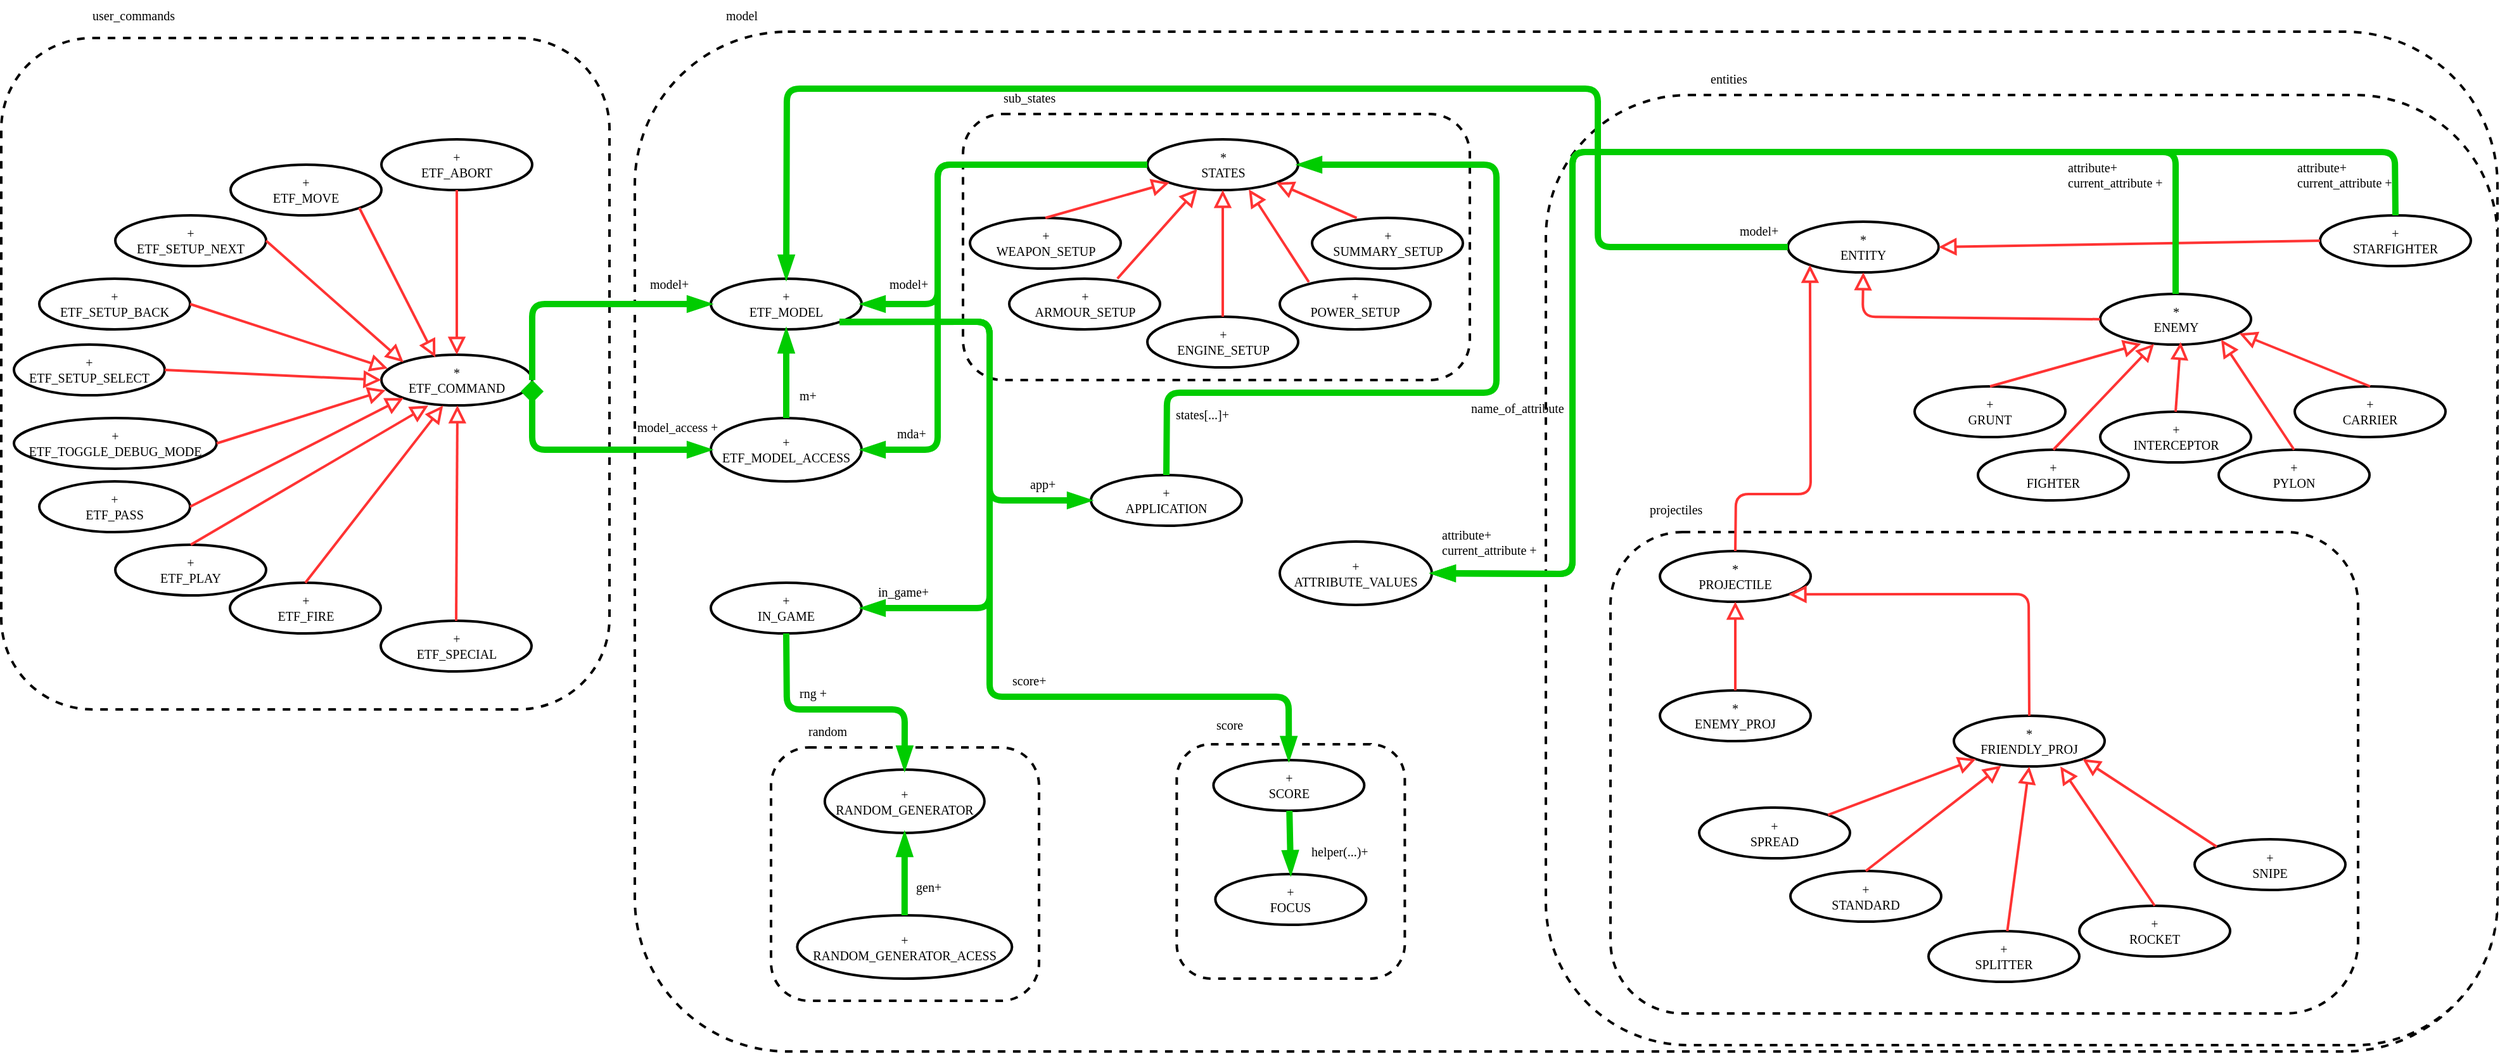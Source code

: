 <mxfile version="14.0.0" type="google"><diagram id="OHvbN62mhdukpIZHPC4b" name="Page-1"><mxGraphModel dx="865" dy="483" grid="1" gridSize="10" guides="1" tooltips="1" connect="1" arrows="1" fold="1" page="1" pageScale="1" pageWidth="850" pageHeight="1100" math="0" shadow="0"><root><mxCell id="0"/><mxCell id="1" parent="0"/><mxCell id="J61oJY7jk_osylUNctVH-30" value="" style="rounded=1;whiteSpace=wrap;html=1;fontSize=10;dashed=1;strokeWidth=2;" vertex="1" parent="1"><mxGeometry x="530" y="65" width="1470" height="805" as="geometry"/></mxCell><mxCell id="J61oJY7jk_osylUNctVH-54" value="" style="rounded=1;whiteSpace=wrap;html=1;fontSize=10;dashed=1;strokeWidth=2;" vertex="1" parent="1"><mxGeometry x="1249" y="115" width="751" height="750" as="geometry"/></mxCell><mxCell id="J61oJY7jk_osylUNctVH-1" value="" style="rounded=1;whiteSpace=wrap;html=1;fontSize=10;dashed=1;strokeWidth=2;" vertex="1" parent="1"><mxGeometry x="30" y="70" width="480" height="530" as="geometry"/></mxCell><mxCell id="J61oJY7jk_osylUNctVH-2" value="*&lt;br&gt;ETF_COMMAND" style="ellipse;whiteSpace=wrap;html=1;rounded=1;fontSize=10;fontFamily=Verdena;strokeWidth=2;" vertex="1" parent="1"><mxGeometry x="330" y="320" width="119" height="40" as="geometry"/></mxCell><mxCell id="J61oJY7jk_osylUNctVH-3" value="+&lt;br&gt;ETF_FIRE" style="ellipse;whiteSpace=wrap;html=1;rounded=1;fontSize=10;fontFamily=Verdena;strokeWidth=2;" vertex="1" parent="1"><mxGeometry x="210.5" y="500" width="119" height="40" as="geometry"/></mxCell><mxCell id="J61oJY7jk_osylUNctVH-4" value="+&lt;br&gt;ETF_ABORT" style="ellipse;whiteSpace=wrap;html=1;rounded=1;fontSize=10;fontFamily=Verdena;strokeWidth=2;" vertex="1" parent="1"><mxGeometry x="330" y="150" width="119" height="40" as="geometry"/></mxCell><mxCell id="J61oJY7jk_osylUNctVH-5" value="+&lt;br&gt;ETF_MOVE" style="ellipse;whiteSpace=wrap;html=1;rounded=1;fontSize=10;fontFamily=Verdena;strokeWidth=2;" vertex="1" parent="1"><mxGeometry x="211" y="170" width="119" height="40" as="geometry"/></mxCell><mxCell id="J61oJY7jk_osylUNctVH-6" value="+&lt;br&gt;ETF_TOGGLE_DEBUG_MODE" style="ellipse;whiteSpace=wrap;html=1;rounded=1;fontSize=10;fontFamily=Verdena;strokeWidth=2;" vertex="1" parent="1"><mxGeometry x="40" y="370" width="160" height="40" as="geometry"/></mxCell><mxCell id="J61oJY7jk_osylUNctVH-9" value="+&lt;br&gt;ETF_PLAY" style="ellipse;whiteSpace=wrap;html=1;rounded=1;fontSize=10;fontFamily=Verdena;strokeWidth=2;" vertex="1" parent="1"><mxGeometry x="120" y="470" width="119" height="40" as="geometry"/></mxCell><mxCell id="J61oJY7jk_osylUNctVH-10" value="" style="endArrow=block;html=1;strokeColor=#FF3333;strokeWidth=2;endFill=0;endSize=9;exitX=0.5;exitY=1;exitDx=0;exitDy=0;entryX=0.5;entryY=0;entryDx=0;entryDy=0;" edge="1" parent="1" source="J61oJY7jk_osylUNctVH-4" target="J61oJY7jk_osylUNctVH-2"><mxGeometry width="50" height="50" relative="1" as="geometry"><mxPoint x="270" y="250" as="sourcePoint"/><mxPoint x="270" y="190" as="targetPoint"/></mxGeometry></mxCell><mxCell id="J61oJY7jk_osylUNctVH-11" value="" style="endArrow=block;html=1;strokeColor=#FF3333;strokeWidth=2;endFill=0;endSize=9;exitX=1;exitY=1;exitDx=0;exitDy=0;entryX=0.358;entryY=0.052;entryDx=0;entryDy=0;entryPerimeter=0;" edge="1" parent="1" source="J61oJY7jk_osylUNctVH-5" target="J61oJY7jk_osylUNctVH-2"><mxGeometry width="50" height="50" relative="1" as="geometry"><mxPoint x="270" y="250" as="sourcePoint"/><mxPoint x="100" y="60" as="targetPoint"/></mxGeometry></mxCell><mxCell id="J61oJY7jk_osylUNctVH-12" value="" style="endArrow=block;html=1;strokeColor=#FF3333;strokeWidth=2;endFill=0;endSize=9;exitX=1;exitY=0.5;exitDx=0;exitDy=0;entryX=0.028;entryY=0.7;entryDx=0;entryDy=0;entryPerimeter=0;" edge="1" parent="1" source="J61oJY7jk_osylUNctVH-6" target="J61oJY7jk_osylUNctVH-2"><mxGeometry width="50" height="50" relative="1" as="geometry"><mxPoint x="270" y="250" as="sourcePoint"/><mxPoint x="270" y="190" as="targetPoint"/></mxGeometry></mxCell><mxCell id="J61oJY7jk_osylUNctVH-15" value="" style="endArrow=block;html=1;strokeColor=#FF3333;strokeWidth=2;endFill=0;endSize=9;exitX=0.5;exitY=0;exitDx=0;exitDy=0;entryX=0.311;entryY=1.003;entryDx=0;entryDy=0;entryPerimeter=0;" edge="1" parent="1" source="J61oJY7jk_osylUNctVH-9" target="J61oJY7jk_osylUNctVH-2"><mxGeometry width="50" height="50" relative="1" as="geometry"><mxPoint x="180" y="120" as="sourcePoint"/><mxPoint x="180" y="60" as="targetPoint"/></mxGeometry></mxCell><mxCell id="J61oJY7jk_osylUNctVH-16" value="" style="endArrow=block;html=1;strokeColor=#FF3333;strokeWidth=2;endFill=0;endSize=9;exitX=0.5;exitY=0;exitDx=0;exitDy=0;entryX=0.409;entryY=1.003;entryDx=0;entryDy=0;entryPerimeter=0;" edge="1" parent="1" source="J61oJY7jk_osylUNctVH-3" target="J61oJY7jk_osylUNctVH-2"><mxGeometry width="50" height="50" relative="1" as="geometry"><mxPoint x="180" y="110" as="sourcePoint"/><mxPoint x="180" y="50" as="targetPoint"/></mxGeometry></mxCell><mxCell id="J61oJY7jk_osylUNctVH-17" value="user_commands" style="text;html=1;fontSize=10;fontFamily=Verdena;" vertex="1" parent="1"><mxGeometry x="99.997" y="40" width="70" height="25" as="geometry"/></mxCell><mxCell id="J61oJY7jk_osylUNctVH-18" style="edgeStyle=orthogonalEdgeStyle;rounded=0;orthogonalLoop=1;jettySize=auto;html=1;exitX=0.5;exitY=1;exitDx=0;exitDy=0;" edge="1" parent="1" source="J61oJY7jk_osylUNctVH-6" target="J61oJY7jk_osylUNctVH-6"><mxGeometry relative="1" as="geometry"/></mxCell><mxCell id="J61oJY7jk_osylUNctVH-19" value="+&lt;br&gt;ETF_SETUP_BACK" style="ellipse;whiteSpace=wrap;html=1;rounded=1;fontSize=10;fontFamily=Verdena;strokeWidth=2;" vertex="1" parent="1"><mxGeometry x="60" y="260" width="119" height="40" as="geometry"/></mxCell><mxCell id="J61oJY7jk_osylUNctVH-20" value="" style="endArrow=block;html=1;strokeColor=#FF3333;strokeWidth=2;endFill=0;endSize=9;exitX=1;exitY=0.5;exitDx=0;exitDy=0;entryX=0.042;entryY=0.272;entryDx=0;entryDy=0;entryPerimeter=0;" edge="1" parent="1" source="J61oJY7jk_osylUNctVH-19" target="J61oJY7jk_osylUNctVH-2"><mxGeometry width="50" height="50" relative="1" as="geometry"><mxPoint x="234.5" y="170" as="sourcePoint"/><mxPoint x="330.0" y="320" as="targetPoint"/></mxGeometry></mxCell><mxCell id="J61oJY7jk_osylUNctVH-21" style="edgeStyle=orthogonalEdgeStyle;rounded=0;orthogonalLoop=1;jettySize=auto;html=1;exitX=0.5;exitY=1;exitDx=0;exitDy=0;" edge="1" parent="1" source="J61oJY7jk_osylUNctVH-19" target="J61oJY7jk_osylUNctVH-19"><mxGeometry relative="1" as="geometry"/></mxCell><mxCell id="J61oJY7jk_osylUNctVH-22" value="+&lt;br&gt;ETF_SETUP_NEXT" style="ellipse;whiteSpace=wrap;html=1;rounded=1;fontSize=10;fontFamily=Verdena;strokeWidth=2;" vertex="1" parent="1"><mxGeometry x="120" y="210" width="119" height="40" as="geometry"/></mxCell><mxCell id="J61oJY7jk_osylUNctVH-23" value="" style="endArrow=block;html=1;strokeColor=#FF3333;strokeWidth=2;endFill=0;endSize=9;exitX=1;exitY=0.5;exitDx=0;exitDy=0;entryX=0;entryY=0;entryDx=0;entryDy=0;" edge="1" parent="1" source="J61oJY7jk_osylUNctVH-22" target="J61oJY7jk_osylUNctVH-2"><mxGeometry width="50" height="50" relative="1" as="geometry"><mxPoint x="184.5" y="120" as="sourcePoint"/><mxPoint x="280.0" y="290" as="targetPoint"/></mxGeometry></mxCell><mxCell id="J61oJY7jk_osylUNctVH-24" value="+&lt;br&gt;ETF_PASS" style="ellipse;whiteSpace=wrap;html=1;rounded=1;fontSize=10;fontFamily=Verdena;strokeWidth=2;" vertex="1" parent="1"><mxGeometry x="60" y="420" width="119" height="40" as="geometry"/></mxCell><mxCell id="J61oJY7jk_osylUNctVH-25" value="" style="endArrow=block;html=1;strokeColor=#FF3333;strokeWidth=2;endFill=0;endSize=9;exitX=1;exitY=0.5;exitDx=0;exitDy=0;entryX=0;entryY=1;entryDx=0;entryDy=0;" edge="1" parent="1" source="J61oJY7jk_osylUNctVH-24" target="J61oJY7jk_osylUNctVH-2"><mxGeometry width="50" height="50" relative="1" as="geometry"><mxPoint x="204.5" y="310" as="sourcePoint"/><mxPoint x="300.0" y="480" as="targetPoint"/></mxGeometry></mxCell><mxCell id="J61oJY7jk_osylUNctVH-26" value="+&lt;br&gt;ETF_SPECIAL" style="ellipse;whiteSpace=wrap;html=1;rounded=1;fontSize=10;fontFamily=Verdena;strokeWidth=2;" vertex="1" parent="1"><mxGeometry x="329.5" y="530" width="119" height="40" as="geometry"/></mxCell><mxCell id="J61oJY7jk_osylUNctVH-27" value="" style="endArrow=block;html=1;strokeColor=#FF3333;strokeWidth=2;endFill=0;endSize=9;exitX=0.5;exitY=0;exitDx=0;exitDy=0;" edge="1" parent="1" source="J61oJY7jk_osylUNctVH-26"><mxGeometry width="50" height="50" relative="1" as="geometry"><mxPoint x="280" y="110" as="sourcePoint"/><mxPoint x="390" y="360" as="targetPoint"/></mxGeometry></mxCell><mxCell id="J61oJY7jk_osylUNctVH-28" value="+&lt;br&gt;ETF_SETUP_SELECT" style="ellipse;whiteSpace=wrap;html=1;rounded=1;fontSize=10;fontFamily=Verdena;strokeWidth=2;" vertex="1" parent="1"><mxGeometry x="40" y="312" width="119" height="40" as="geometry"/></mxCell><mxCell id="J61oJY7jk_osylUNctVH-29" value="" style="endArrow=block;html=1;strokeColor=#FF3333;strokeWidth=2;endFill=0;endSize=9;exitX=1;exitY=0.5;exitDx=0;exitDy=0;entryX=0;entryY=0.5;entryDx=0;entryDy=0;" edge="1" parent="1" source="J61oJY7jk_osylUNctVH-28" target="J61oJY7jk_osylUNctVH-2"><mxGeometry width="50" height="50" relative="1" as="geometry"><mxPoint x="270" y="202" as="sourcePoint"/><mxPoint x="333.332" y="300" as="targetPoint"/></mxGeometry></mxCell><mxCell id="J61oJY7jk_osylUNctVH-31" value="model" style="text;html=1;fontSize=10;fontFamily=Verdena;" vertex="1" parent="1"><mxGeometry x="599.997" y="40" width="70" height="25" as="geometry"/></mxCell><mxCell id="J61oJY7jk_osylUNctVH-32" value="+&lt;br&gt;ETF_MODEL" style="ellipse;whiteSpace=wrap;html=1;rounded=1;fontSize=10;fontFamily=Verdena;strokeWidth=2;" vertex="1" parent="1"><mxGeometry x="590" y="260" width="119" height="40" as="geometry"/></mxCell><mxCell id="J61oJY7jk_osylUNctVH-33" value="+&lt;br&gt;ETF_MODEL_ACCESS" style="ellipse;whiteSpace=wrap;html=1;rounded=1;fontSize=10;fontFamily=Verdena;strokeWidth=2;" vertex="1" parent="1"><mxGeometry x="590" y="370" width="119" height="50" as="geometry"/></mxCell><mxCell id="J61oJY7jk_osylUNctVH-36" value="model+" style="text;html=1;fontSize=10;fontFamily=Verdena;" vertex="1" parent="1"><mxGeometry x="540" y="252" width="40" height="20" as="geometry"/></mxCell><mxCell id="J61oJY7jk_osylUNctVH-37" value="" style="endArrow=blockThin;html=1;strokeColor=#00CC00;strokeWidth=5;endFill=1;exitX=1;exitY=0.5;exitDx=0;exitDy=0;entryX=0;entryY=0.5;entryDx=0;entryDy=0;" edge="1" parent="1" source="J61oJY7jk_osylUNctVH-2" target="J61oJY7jk_osylUNctVH-32"><mxGeometry width="50" height="50" relative="1" as="geometry"><mxPoint x="629.0" y="350" as="sourcePoint"/><mxPoint x="790" y="157.5" as="targetPoint"/><Array as="points"><mxPoint x="449" y="280"/></Array></mxGeometry></mxCell><mxCell id="J61oJY7jk_osylUNctVH-41" value="" style="rounded=1;whiteSpace=wrap;html=1;fontSize=10;dashed=1;strokeWidth=2;" vertex="1" parent="1"><mxGeometry x="1300" y="460" width="590" height="380" as="geometry"/></mxCell><mxCell id="J61oJY7jk_osylUNctVH-42" value="projectiles" style="text;html=1;fontSize=10;fontFamily=Verdena;" vertex="1" parent="1"><mxGeometry x="1328.997" y="430" width="70" height="25" as="geometry"/></mxCell><mxCell id="J61oJY7jk_osylUNctVH-43" value="+&lt;br&gt;ATTRIBUTE_VALUES" style="ellipse;whiteSpace=wrap;html=1;rounded=1;fontSize=10;fontFamily=Verdena;strokeWidth=2;" vertex="1" parent="1"><mxGeometry x="1039" y="467.5" width="120" height="50" as="geometry"/></mxCell><mxCell id="J61oJY7jk_osylUNctVH-44" value="+&lt;br&gt;APPLICATION" style="ellipse;whiteSpace=wrap;html=1;rounded=1;fontSize=10;fontFamily=Verdena;strokeWidth=2;" vertex="1" parent="1"><mxGeometry x="890" y="415" width="119" height="40" as="geometry"/></mxCell><mxCell id="J61oJY7jk_osylUNctVH-45" value="" style="rounded=1;whiteSpace=wrap;html=1;fontSize=10;dashed=1;strokeWidth=2;" vertex="1" parent="1"><mxGeometry x="957.67" y="627.5" width="180" height="185" as="geometry"/></mxCell><mxCell id="J61oJY7jk_osylUNctVH-46" value="score" style="text;html=1;fontSize=10;fontFamily=Verdena;" vertex="1" parent="1"><mxGeometry x="986.667" y="600" width="70" height="25" as="geometry"/></mxCell><mxCell id="J61oJY7jk_osylUNctVH-47" value="+&lt;br&gt;SCORE" style="ellipse;whiteSpace=wrap;html=1;rounded=1;fontSize=10;fontFamily=Verdena;strokeWidth=2;" vertex="1" parent="1"><mxGeometry x="986.67" y="640" width="119" height="40" as="geometry"/></mxCell><mxCell id="J61oJY7jk_osylUNctVH-48" value="+&lt;br&gt;FOCUS" style="ellipse;whiteSpace=wrap;html=1;rounded=1;fontSize=10;fontFamily=Verdena;strokeWidth=2;" vertex="1" parent="1"><mxGeometry x="988.17" y="730" width="119" height="40" as="geometry"/></mxCell><mxCell id="J61oJY7jk_osylUNctVH-49" value="+&lt;br&gt;IN_GAME" style="ellipse;whiteSpace=wrap;html=1;rounded=1;fontSize=10;fontFamily=Verdena;strokeWidth=2;" vertex="1" parent="1"><mxGeometry x="590" y="500" width="119" height="40" as="geometry"/></mxCell><mxCell id="J61oJY7jk_osylUNctVH-50" value="" style="rounded=1;whiteSpace=wrap;html=1;fontSize=10;dashed=1;strokeWidth=2;" vertex="1" parent="1"><mxGeometry x="637.5" y="630" width="211.5" height="200" as="geometry"/></mxCell><mxCell id="J61oJY7jk_osylUNctVH-51" value="random" style="text;html=1;fontSize=10;fontFamily=Verdena;" vertex="1" parent="1"><mxGeometry x="665.167" y="605" width="70" height="25" as="geometry"/></mxCell><mxCell id="J61oJY7jk_osylUNctVH-52" value="+&lt;br&gt;RANDOM_GENERATOR" style="ellipse;whiteSpace=wrap;html=1;rounded=1;fontSize=10;fontFamily=Verdena;strokeWidth=2;" vertex="1" parent="1"><mxGeometry x="679.92" y="647.5" width="126" height="50" as="geometry"/></mxCell><mxCell id="J61oJY7jk_osylUNctVH-53" value="+&lt;br&gt;RANDOM_GENERATOR_ACESS" style="ellipse;whiteSpace=wrap;html=1;rounded=1;fontSize=10;fontFamily=Verdena;strokeWidth=2;" vertex="1" parent="1"><mxGeometry x="658.17" y="762.5" width="169.5" height="50" as="geometry"/></mxCell><mxCell id="J61oJY7jk_osylUNctVH-55" value="entities" style="text;html=1;fontSize=10;fontFamily=Verdena;" vertex="1" parent="1"><mxGeometry x="1376.667" y="90" width="70" height="25" as="geometry"/></mxCell><mxCell id="J61oJY7jk_osylUNctVH-56" value="+&lt;br&gt;FIGHTER" style="ellipse;whiteSpace=wrap;html=1;rounded=1;fontSize=10;fontFamily=Verdena;strokeWidth=2;" vertex="1" parent="1"><mxGeometry x="1590" y="395" width="119" height="40" as="geometry"/></mxCell><mxCell id="J61oJY7jk_osylUNctVH-57" value="+&lt;br&gt;CARRIER" style="ellipse;whiteSpace=wrap;html=1;rounded=1;fontSize=10;fontFamily=Verdena;strokeWidth=2;" vertex="1" parent="1"><mxGeometry x="1840" y="345" width="119" height="40" as="geometry"/></mxCell><mxCell id="J61oJY7jk_osylUNctVH-58" value="+&lt;br&gt;GRUNT" style="ellipse;whiteSpace=wrap;html=1;rounded=1;fontSize=10;fontFamily=Verdena;strokeWidth=2;" vertex="1" parent="1"><mxGeometry x="1540" y="345" width="119" height="40" as="geometry"/></mxCell><mxCell id="J61oJY7jk_osylUNctVH-59" value="+&lt;br&gt;STARFIGHTER" style="ellipse;whiteSpace=wrap;html=1;rounded=1;fontSize=10;fontFamily=Verdena;strokeWidth=2;" vertex="1" parent="1"><mxGeometry x="1860" y="210" width="119" height="40" as="geometry"/></mxCell><mxCell id="J61oJY7jk_osylUNctVH-60" value="+&lt;br&gt;INTERCEPTOR" style="ellipse;whiteSpace=wrap;html=1;rounded=1;fontSize=10;fontFamily=Verdena;strokeWidth=2;" vertex="1" parent="1"><mxGeometry x="1686.5" y="365" width="119" height="40" as="geometry"/></mxCell><mxCell id="J61oJY7jk_osylUNctVH-61" value="+&lt;br&gt;PYLON" style="ellipse;whiteSpace=wrap;html=1;rounded=1;fontSize=10;fontFamily=Verdena;strokeWidth=2;" vertex="1" parent="1"><mxGeometry x="1780" y="395" width="119" height="40" as="geometry"/></mxCell><mxCell id="J61oJY7jk_osylUNctVH-62" value="*&lt;br&gt;ENTITY" style="ellipse;whiteSpace=wrap;html=1;rounded=1;fontSize=10;fontFamily=Verdena;strokeWidth=2;" vertex="1" parent="1"><mxGeometry x="1440" y="215" width="119" height="40" as="geometry"/></mxCell><mxCell id="J61oJY7jk_osylUNctVH-63" value="*&lt;br&gt;ENEMY" style="ellipse;whiteSpace=wrap;html=1;rounded=1;fontSize=10;fontFamily=Verdena;strokeWidth=2;" vertex="1" parent="1"><mxGeometry x="1686.5" y="272" width="119" height="40" as="geometry"/></mxCell><mxCell id="J61oJY7jk_osylUNctVH-64" value="" style="endArrow=block;html=1;strokeColor=#FF3333;strokeWidth=2;endFill=0;endSize=9;entryX=0.5;entryY=1;entryDx=0;entryDy=0;exitX=0;exitY=0.5;exitDx=0;exitDy=0;" edge="1" parent="1" source="J61oJY7jk_osylUNctVH-63" target="J61oJY7jk_osylUNctVH-62"><mxGeometry width="50" height="50" relative="1" as="geometry"><mxPoint x="1869" y="322.5" as="sourcePoint"/><mxPoint x="1869" y="262.5" as="targetPoint"/><Array as="points"><mxPoint x="1499" y="290"/></Array></mxGeometry></mxCell><mxCell id="J61oJY7jk_osylUNctVH-65" value="" style="endArrow=block;html=1;strokeColor=#FF3333;strokeWidth=2;endFill=0;endSize=9;entryX=0.271;entryY=0.985;entryDx=0;entryDy=0;exitX=0.5;exitY=0;exitDx=0;exitDy=0;entryPerimeter=0;" edge="1" parent="1" source="J61oJY7jk_osylUNctVH-58" target="J61oJY7jk_osylUNctVH-63"><mxGeometry width="50" height="50" relative="1" as="geometry"><mxPoint x="1686.5" y="320" as="sourcePoint"/><mxPoint x="1580.0" y="280" as="targetPoint"/></mxGeometry></mxCell><mxCell id="J61oJY7jk_osylUNctVH-66" value="" style="endArrow=block;html=1;strokeColor=#FF3333;strokeWidth=2;endFill=0;endSize=9;exitX=0.5;exitY=0;exitDx=0;exitDy=0;entryX=0.357;entryY=0.986;entryDx=0;entryDy=0;entryPerimeter=0;" edge="1" parent="1" source="J61oJY7jk_osylUNctVH-56" target="J61oJY7jk_osylUNctVH-63"><mxGeometry width="50" height="50" relative="1" as="geometry"><mxPoint x="1609.5" y="355" as="sourcePoint"/><mxPoint x="1740" y="285" as="targetPoint"/></mxGeometry></mxCell><mxCell id="J61oJY7jk_osylUNctVH-67" value="" style="endArrow=block;html=1;strokeColor=#FF3333;strokeWidth=2;endFill=0;endSize=9;exitX=0.5;exitY=0;exitDx=0;exitDy=0;" edge="1" parent="1" source="J61oJY7jk_osylUNctVH-60"><mxGeometry width="50" height="50" relative="1" as="geometry"><mxPoint x="1669.5" y="405" as="sourcePoint"/><mxPoint x="1750" y="310" as="targetPoint"/></mxGeometry></mxCell><mxCell id="J61oJY7jk_osylUNctVH-68" value="" style="endArrow=block;html=1;strokeColor=#FF3333;strokeWidth=2;endFill=0;endSize=9;exitX=0.5;exitY=0;exitDx=0;exitDy=0;entryX=0.802;entryY=0.903;entryDx=0;entryDy=0;entryPerimeter=0;" edge="1" parent="1" source="J61oJY7jk_osylUNctVH-61" target="J61oJY7jk_osylUNctVH-63"><mxGeometry width="50" height="50" relative="1" as="geometry"><mxPoint x="1827.5" y="365" as="sourcePoint"/><mxPoint x="1831.5" y="305" as="targetPoint"/></mxGeometry></mxCell><mxCell id="J61oJY7jk_osylUNctVH-69" value="" style="endArrow=block;html=1;strokeColor=#FF3333;strokeWidth=2;endFill=0;endSize=9;exitX=0.5;exitY=0;exitDx=0;exitDy=0;entryX=0.922;entryY=0.779;entryDx=0;entryDy=0;entryPerimeter=0;" edge="1" parent="1" source="J61oJY7jk_osylUNctVH-57" target="J61oJY7jk_osylUNctVH-63"><mxGeometry width="50" height="50" relative="1" as="geometry"><mxPoint x="1907.56" y="358.88" as="sourcePoint"/><mxPoint x="1849.998" y="245" as="targetPoint"/></mxGeometry></mxCell><mxCell id="J61oJY7jk_osylUNctVH-70" value="" style="endArrow=block;html=1;strokeColor=#FF3333;strokeWidth=2;endFill=0;endSize=9;entryX=1;entryY=0.5;entryDx=0;entryDy=0;exitX=0;exitY=0.5;exitDx=0;exitDy=0;" edge="1" parent="1" source="J61oJY7jk_osylUNctVH-59" target="J61oJY7jk_osylUNctVH-62"><mxGeometry width="50" height="50" relative="1" as="geometry"><mxPoint x="1859" y="322.5" as="sourcePoint"/><mxPoint x="1859" y="262.5" as="targetPoint"/></mxGeometry></mxCell><mxCell id="J61oJY7jk_osylUNctVH-72" value="*&lt;br&gt;PROJECTILE" style="ellipse;whiteSpace=wrap;html=1;rounded=1;fontSize=10;fontFamily=Verdena;strokeWidth=2;" vertex="1" parent="1"><mxGeometry x="1339" y="475" width="119" height="40" as="geometry"/></mxCell><mxCell id="J61oJY7jk_osylUNctVH-73" value="" style="endArrow=block;html=1;strokeColor=#FF3333;strokeWidth=2;endFill=0;endSize=9;entryX=0;entryY=1;entryDx=0;entryDy=0;exitX=0.5;exitY=0;exitDx=0;exitDy=0;" edge="1" parent="1" source="J61oJY7jk_osylUNctVH-72" target="J61oJY7jk_osylUNctVH-62"><mxGeometry width="50" height="50" relative="1" as="geometry"><mxPoint x="1739" y="495" as="sourcePoint"/><mxPoint x="1739" y="435" as="targetPoint"/><Array as="points"><mxPoint x="1399" y="430"/><mxPoint x="1458" y="430"/></Array></mxGeometry></mxCell><mxCell id="J61oJY7jk_osylUNctVH-74" value="*&lt;br&gt;ENEMY_PROJ" style="ellipse;whiteSpace=wrap;html=1;rounded=1;fontSize=10;fontFamily=Verdena;strokeWidth=2;" vertex="1" parent="1"><mxGeometry x="1339" y="585" width="119" height="40" as="geometry"/></mxCell><mxCell id="J61oJY7jk_osylUNctVH-75" value="*&lt;br&gt;FRIENDLY_PROJ" style="ellipse;whiteSpace=wrap;html=1;rounded=1;fontSize=10;fontFamily=Verdena;strokeWidth=2;" vertex="1" parent="1"><mxGeometry x="1571" y="605" width="119" height="40" as="geometry"/></mxCell><mxCell id="J61oJY7jk_osylUNctVH-76" value="+&lt;br&gt;STANDARD" style="ellipse;whiteSpace=wrap;html=1;rounded=1;fontSize=10;fontFamily=Verdena;strokeWidth=2;" vertex="1" parent="1"><mxGeometry x="1442" y="727.5" width="119" height="40" as="geometry"/></mxCell><mxCell id="J61oJY7jk_osylUNctVH-77" value="+&lt;br&gt;ROCKET" style="ellipse;whiteSpace=wrap;html=1;rounded=1;fontSize=10;fontFamily=Verdena;strokeWidth=2;" vertex="1" parent="1"><mxGeometry x="1670" y="755" width="119" height="40" as="geometry"/></mxCell><mxCell id="J61oJY7jk_osylUNctVH-78" value="+&lt;br&gt;SPREAD" style="ellipse;whiteSpace=wrap;html=1;rounded=1;fontSize=10;fontFamily=Verdena;strokeWidth=2;" vertex="1" parent="1"><mxGeometry x="1370" y="677.5" width="119" height="40" as="geometry"/></mxCell><mxCell id="J61oJY7jk_osylUNctVH-79" value="+&lt;br&gt;SNIPE" style="ellipse;whiteSpace=wrap;html=1;rounded=1;fontSize=10;fontFamily=Verdena;strokeWidth=2;" vertex="1" parent="1"><mxGeometry x="1761" y="702.5" width="119" height="40" as="geometry"/></mxCell><mxCell id="J61oJY7jk_osylUNctVH-80" value="+&lt;br&gt;SPLITTER" style="ellipse;whiteSpace=wrap;html=1;rounded=1;fontSize=10;fontFamily=Verdena;strokeWidth=2;" vertex="1" parent="1"><mxGeometry x="1551" y="775" width="119" height="40" as="geometry"/></mxCell><mxCell id="J61oJY7jk_osylUNctVH-81" value="" style="endArrow=block;html=1;strokeColor=#FF3333;strokeWidth=2;endFill=0;endSize=9;entryX=0.313;entryY=0.985;entryDx=0;entryDy=0;exitX=0.5;exitY=0;exitDx=0;exitDy=0;entryPerimeter=0;" edge="1" parent="1" source="J61oJY7jk_osylUNctVH-76" target="J61oJY7jk_osylUNctVH-75"><mxGeometry width="50" height="50" relative="1" as="geometry"><mxPoint x="1811" y="595" as="sourcePoint"/><mxPoint x="1811" y="535" as="targetPoint"/></mxGeometry></mxCell><mxCell id="J61oJY7jk_osylUNctVH-82" value="" style="endArrow=block;html=1;strokeColor=#FF3333;strokeWidth=2;endFill=0;endSize=9;exitX=0.5;exitY=0;exitDx=0;exitDy=0;" edge="1" parent="1" source="J61oJY7jk_osylUNctVH-77"><mxGeometry width="50" height="50" relative="1" as="geometry"><mxPoint x="1660.5" y="687.5" as="sourcePoint"/><mxPoint x="1655" y="645" as="targetPoint"/></mxGeometry></mxCell><mxCell id="J61oJY7jk_osylUNctVH-83" value="" style="endArrow=block;html=1;strokeColor=#FF3333;strokeWidth=2;endFill=0;endSize=9;entryX=0;entryY=1;entryDx=0;entryDy=0;exitX=1;exitY=0;exitDx=0;exitDy=0;" edge="1" parent="1" source="J61oJY7jk_osylUNctVH-78" target="J61oJY7jk_osylUNctVH-75"><mxGeometry width="50" height="50" relative="1" as="geometry"><mxPoint x="1528.17" y="745" as="sourcePoint"/><mxPoint x="1640.5" y="655" as="targetPoint"/></mxGeometry></mxCell><mxCell id="J61oJY7jk_osylUNctVH-84" value="" style="endArrow=block;html=1;strokeColor=#FF3333;strokeWidth=2;endFill=0;endSize=9;entryX=0.5;entryY=1;entryDx=0;entryDy=0;" edge="1" parent="1" source="J61oJY7jk_osylUNctVH-80" target="J61oJY7jk_osylUNctVH-75"><mxGeometry width="50" height="50" relative="1" as="geometry"><mxPoint x="1670" y="775.8" as="sourcePoint"/><mxPoint x="1621.895" y="670.002" as="targetPoint"/></mxGeometry></mxCell><mxCell id="J61oJY7jk_osylUNctVH-85" value="" style="endArrow=block;html=1;strokeColor=#FF3333;strokeWidth=2;endFill=0;endSize=9;entryX=1;entryY=1;entryDx=0;entryDy=0;exitX=0;exitY=0;exitDx=0;exitDy=0;" edge="1" parent="1" source="J61oJY7jk_osylUNctVH-79" target="J61oJY7jk_osylUNctVH-75"><mxGeometry width="50" height="50" relative="1" as="geometry"><mxPoint x="1740.5" y="765" as="sourcePoint"/><mxPoint x="1692.395" y="659.202" as="targetPoint"/></mxGeometry></mxCell><mxCell id="J61oJY7jk_osylUNctVH-86" value="" style="endArrow=block;html=1;strokeColor=#FF3333;strokeWidth=2;endFill=0;endSize=9;entryX=0.5;entryY=1;entryDx=0;entryDy=0;exitX=0.5;exitY=0;exitDx=0;exitDy=0;" edge="1" parent="1" source="J61oJY7jk_osylUNctVH-74" target="J61oJY7jk_osylUNctVH-72"><mxGeometry width="50" height="50" relative="1" as="geometry"><mxPoint x="1549" y="595" as="sourcePoint"/><mxPoint x="1549" y="535" as="targetPoint"/></mxGeometry></mxCell><mxCell id="J61oJY7jk_osylUNctVH-87" value="" style="endArrow=block;html=1;strokeColor=#FF3333;strokeWidth=2;endFill=0;endSize=9;entryX=1;entryY=1;entryDx=0;entryDy=0;exitX=0.5;exitY=0;exitDx=0;exitDy=0;" edge="1" parent="1" source="J61oJY7jk_osylUNctVH-75" target="J61oJY7jk_osylUNctVH-72"><mxGeometry width="50" height="50" relative="1" as="geometry"><mxPoint x="1408.5" y="595" as="sourcePoint"/><mxPoint x="1408.5" y="525" as="targetPoint"/><Array as="points"><mxPoint x="1630" y="509"/></Array></mxGeometry></mxCell><mxCell id="J61oJY7jk_osylUNctVH-88" value="" style="endArrow=blockThin;html=1;strokeColor=#00CC00;strokeWidth=5;endFill=1;startArrow=diamond;startFill=1;exitX=1;exitY=0.5;exitDx=0;exitDy=0;entryX=0;entryY=0.5;entryDx=0;entryDy=0;" edge="1" parent="1" source="J61oJY7jk_osylUNctVH-2" target="J61oJY7jk_osylUNctVH-33"><mxGeometry width="50" height="50" relative="1" as="geometry"><mxPoint x="710" y="545" as="sourcePoint"/><mxPoint x="850" y="545" as="targetPoint"/><Array as="points"><mxPoint x="449" y="395"/></Array></mxGeometry></mxCell><mxCell id="J61oJY7jk_osylUNctVH-89" value="model_access +" style="text;html=1;fontSize=10;fontFamily=Verdena;" vertex="1" parent="1"><mxGeometry x="530" y="365" width="60" height="20" as="geometry"/></mxCell><mxCell id="J61oJY7jk_osylUNctVH-90" value="" style="endArrow=blockThin;html=1;strokeColor=#00CC00;strokeWidth=5;endFill=1;entryX=0.5;entryY=1;entryDx=0;entryDy=0;exitX=0.5;exitY=0;exitDx=0;exitDy=0;" edge="1" parent="1" source="J61oJY7jk_osylUNctVH-33" target="J61oJY7jk_osylUNctVH-32"><mxGeometry width="50" height="50" relative="1" as="geometry"><mxPoint x="629" y="365" as="sourcePoint"/><mxPoint x="769" y="365" as="targetPoint"/></mxGeometry></mxCell><mxCell id="J61oJY7jk_osylUNctVH-91" value="m+" style="text;html=1;fontSize=10;fontFamily=Verdena;" vertex="1" parent="1"><mxGeometry x="658.17" y="340" width="20.83" height="20" as="geometry"/></mxCell><mxCell id="J61oJY7jk_osylUNctVH-92" value="" style="rounded=1;whiteSpace=wrap;html=1;fontSize=10;dashed=1;strokeWidth=2;" vertex="1" parent="1"><mxGeometry x="789" y="130" width="400" height="210" as="geometry"/></mxCell><mxCell id="J61oJY7jk_osylUNctVH-93" value="sub_states" style="text;html=1;fontSize=10;fontFamily=Verdena;" vertex="1" parent="1"><mxGeometry x="818.997" y="105" width="70" height="25" as="geometry"/></mxCell><mxCell id="J61oJY7jk_osylUNctVH-94" value="*&lt;br&gt;STATES" style="ellipse;whiteSpace=wrap;html=1;rounded=1;fontSize=10;fontFamily=Verdena;strokeWidth=2;" vertex="1" parent="1"><mxGeometry x="934.5" y="150" width="119" height="40" as="geometry"/></mxCell><mxCell id="J61oJY7jk_osylUNctVH-95" value="+&lt;br&gt;ARMOUR_SETUP" style="ellipse;whiteSpace=wrap;html=1;rounded=1;fontSize=10;fontFamily=Verdena;strokeWidth=2;" vertex="1" parent="1"><mxGeometry x="825.5" y="260" width="119" height="40" as="geometry"/></mxCell><mxCell id="J61oJY7jk_osylUNctVH-96" value="+&lt;br&gt;WEAPON_SETUP" style="ellipse;whiteSpace=wrap;html=1;rounded=1;fontSize=10;fontFamily=Verdena;strokeWidth=2;" vertex="1" parent="1"><mxGeometry x="794.5" y="212" width="119" height="40" as="geometry"/></mxCell><mxCell id="J61oJY7jk_osylUNctVH-97" value="+&lt;br&gt;ENGINE_SETUP" style="ellipse;whiteSpace=wrap;html=1;rounded=1;fontSize=10;fontFamily=Verdena;strokeWidth=2;" vertex="1" parent="1"><mxGeometry x="934.5" y="290" width="119" height="40" as="geometry"/></mxCell><mxCell id="J61oJY7jk_osylUNctVH-98" value="+&lt;br&gt;POWER_SETUP" style="ellipse;whiteSpace=wrap;html=1;rounded=1;fontSize=10;fontFamily=Verdena;strokeWidth=2;" vertex="1" parent="1"><mxGeometry x="1039" y="260" width="119" height="40" as="geometry"/></mxCell><mxCell id="J61oJY7jk_osylUNctVH-99" value="+&lt;br&gt;SUMMARY_SETUP" style="ellipse;whiteSpace=wrap;html=1;rounded=1;fontSize=10;fontFamily=Verdena;strokeWidth=2;" vertex="1" parent="1"><mxGeometry x="1064.5" y="212" width="119" height="40" as="geometry"/></mxCell><mxCell id="J61oJY7jk_osylUNctVH-100" value="" style="endArrow=block;html=1;strokeColor=#FF3333;strokeWidth=2;endFill=0;endSize=9;entryX=0;entryY=1;entryDx=0;entryDy=0;exitX=0.5;exitY=0;exitDx=0;exitDy=0;" edge="1" parent="1" source="J61oJY7jk_osylUNctVH-96" target="J61oJY7jk_osylUNctVH-94"><mxGeometry width="50" height="50" relative="1" as="geometry"><mxPoint x="869" y="330" as="sourcePoint"/><mxPoint x="869" y="270" as="targetPoint"/></mxGeometry></mxCell><mxCell id="J61oJY7jk_osylUNctVH-101" value="" style="endArrow=block;html=1;strokeColor=#FF3333;strokeWidth=2;endFill=0;endSize=9;entryX=0.331;entryY=0.979;entryDx=0;entryDy=0;exitX=0.717;exitY=-0.002;exitDx=0;exitDy=0;entryPerimeter=0;exitPerimeter=0;" edge="1" parent="1" source="J61oJY7jk_osylUNctVH-95" target="J61oJY7jk_osylUNctVH-94"><mxGeometry width="50" height="50" relative="1" as="geometry"><mxPoint x="888.5" y="222" as="sourcePoint"/><mxPoint x="971.582" y="164.025" as="targetPoint"/></mxGeometry></mxCell><mxCell id="J61oJY7jk_osylUNctVH-102" value="" style="endArrow=block;html=1;strokeColor=#FF3333;strokeWidth=2;endFill=0;endSize=9;entryX=0.5;entryY=1;entryDx=0;entryDy=0;exitX=0.5;exitY=0;exitDx=0;exitDy=0;" edge="1" parent="1" source="J61oJY7jk_osylUNctVH-97" target="J61oJY7jk_osylUNctVH-94"><mxGeometry width="50" height="50" relative="1" as="geometry"><mxPoint x="979.213" y="290.0" as="sourcePoint"/><mxPoint x="1028.779" y="169.24" as="targetPoint"/></mxGeometry></mxCell><mxCell id="J61oJY7jk_osylUNctVH-103" value="" style="endArrow=block;html=1;strokeColor=#FF3333;strokeWidth=2;endFill=0;endSize=9;entryX=0.673;entryY=0.988;entryDx=0;entryDy=0;exitX=0.193;exitY=0.067;exitDx=0;exitDy=0;entryPerimeter=0;exitPerimeter=0;" edge="1" parent="1" source="J61oJY7jk_osylUNctVH-98" target="J61oJY7jk_osylUNctVH-94"><mxGeometry width="50" height="50" relative="1" as="geometry"><mxPoint x="1014" y="320" as="sourcePoint"/><mxPoint x="1014" y="170.0" as="targetPoint"/></mxGeometry></mxCell><mxCell id="J61oJY7jk_osylUNctVH-104" value="" style="endArrow=block;html=1;strokeColor=#FF3333;strokeWidth=2;endFill=0;endSize=9;entryX=1;entryY=1;entryDx=0;entryDy=0;exitX=0.296;exitY=0.002;exitDx=0;exitDy=0;exitPerimeter=0;" edge="1" parent="1" source="J61oJY7jk_osylUNctVH-99" target="J61oJY7jk_osylUNctVH-94"><mxGeometry width="50" height="50" relative="1" as="geometry"><mxPoint x="1100.877" y="273.16" as="sourcePoint"/><mxPoint x="1063.497" y="160.0" as="targetPoint"/></mxGeometry></mxCell><mxCell id="J61oJY7jk_osylUNctVH-109" value="" style="endArrow=blockThin;html=1;strokeColor=#00CC00;strokeWidth=5;endFill=1;entryX=1;entryY=0.5;entryDx=0;entryDy=0;exitX=0;exitY=0.5;exitDx=0;exitDy=0;" edge="1" parent="1" source="J61oJY7jk_osylUNctVH-94" target="J61oJY7jk_osylUNctVH-33"><mxGeometry width="50" height="50" relative="1" as="geometry"><mxPoint x="779" y="235" as="sourcePoint"/><mxPoint x="919" y="235" as="targetPoint"/><Array as="points"><mxPoint x="769" y="170"/><mxPoint x="769" y="395"/></Array></mxGeometry></mxCell><mxCell id="J61oJY7jk_osylUNctVH-110" value="mda+" style="text;html=1;fontSize=10;fontFamily=Verdena;" vertex="1" parent="1"><mxGeometry x="735.17" y="370" width="84" height="20" as="geometry"/></mxCell><mxCell id="J61oJY7jk_osylUNctVH-111" value="" style="endArrow=blockThin;html=1;strokeColor=#00CC00;strokeWidth=5;endFill=1;exitX=0;exitY=0.5;exitDx=0;exitDy=0;entryX=1;entryY=0.5;entryDx=0;entryDy=0;" edge="1" parent="1" source="J61oJY7jk_osylUNctVH-94" target="J61oJY7jk_osylUNctVH-32"><mxGeometry width="50" height="50" relative="1" as="geometry"><mxPoint x="779" y="235" as="sourcePoint"/><mxPoint x="919" y="235" as="targetPoint"/><Array as="points"><mxPoint x="769" y="170"/><mxPoint x="769" y="280"/></Array></mxGeometry></mxCell><mxCell id="J61oJY7jk_osylUNctVH-112" value="model+" style="text;html=1;fontSize=10;fontFamily=Verdena;" vertex="1" parent="1"><mxGeometry x="729" y="252" width="36" height="20" as="geometry"/></mxCell><mxCell id="J61oJY7jk_osylUNctVH-113" value="" style="endArrow=blockThin;html=1;strokeColor=#00CC00;strokeWidth=5;endFill=1;entryX=0.5;entryY=0;entryDx=0;entryDy=0;" edge="1" parent="1" source="J61oJY7jk_osylUNctVH-47" target="J61oJY7jk_osylUNctVH-48"><mxGeometry width="50" height="50" relative="1" as="geometry"><mxPoint x="1002.17" y="685" as="sourcePoint"/><mxPoint x="1142.17" y="685" as="targetPoint"/></mxGeometry></mxCell><mxCell id="J61oJY7jk_osylUNctVH-114" value="helper(...)+" style="text;html=1;fontSize=10;fontFamily=Verdena;" vertex="1" parent="1"><mxGeometry x="1062.17" y="700" width="60" height="20" as="geometry"/></mxCell><mxCell id="J61oJY7jk_osylUNctVH-115" value="" style="endArrow=blockThin;html=1;strokeColor=#00CC00;strokeWidth=5;endFill=1;exitX=0.5;exitY=0;exitDx=0;exitDy=0;entryX=0.5;entryY=1;entryDx=0;entryDy=0;" edge="1" parent="1" source="J61oJY7jk_osylUNctVH-53" target="J61oJY7jk_osylUNctVH-52"><mxGeometry width="50" height="50" relative="1" as="geometry"><mxPoint x="825.92" y="662.5" as="sourcePoint"/><mxPoint x="965.92" y="662.5" as="targetPoint"/></mxGeometry></mxCell><mxCell id="J61oJY7jk_osylUNctVH-116" value="gen+" style="text;html=1;fontSize=10;fontFamily=Verdena;" vertex="1" parent="1"><mxGeometry x="749.92" y="727.5" width="26" height="20" as="geometry"/></mxCell><mxCell id="J61oJY7jk_osylUNctVH-117" value="" style="endArrow=blockThin;html=1;strokeColor=#00CC00;strokeWidth=5;endFill=1;exitX=0.5;exitY=0;exitDx=0;exitDy=0;entryX=1;entryY=0.5;entryDx=0;entryDy=0;" edge="1" parent="1" source="J61oJY7jk_osylUNctVH-44" target="J61oJY7jk_osylUNctVH-94"><mxGeometry width="50" height="50" relative="1" as="geometry"><mxPoint x="1080" y="445" as="sourcePoint"/><mxPoint x="1220" y="445" as="targetPoint"/><Array as="points"><mxPoint x="950" y="350"/><mxPoint x="1210" y="350"/><mxPoint x="1210" y="170"/></Array></mxGeometry></mxCell><mxCell id="J61oJY7jk_osylUNctVH-118" value="states[...]+" style="text;html=1;fontSize=10;fontFamily=Verdena;" vertex="1" parent="1"><mxGeometry x="955" y="355" width="84" height="20" as="geometry"/></mxCell><mxCell id="J61oJY7jk_osylUNctVH-120" value="" style="endArrow=blockThin;html=1;strokeColor=#00CC00;strokeWidth=5;endFill=1;exitX=1;exitY=1;exitDx=0;exitDy=0;entryX=0;entryY=0.5;entryDx=0;entryDy=0;" edge="1" parent="1" source="J61oJY7jk_osylUNctVH-32" target="J61oJY7jk_osylUNctVH-44"><mxGeometry width="50" height="50" relative="1" as="geometry"><mxPoint x="770" y="395" as="sourcePoint"/><mxPoint x="910" y="395" as="targetPoint"/><Array as="points"><mxPoint x="810" y="294"/><mxPoint x="810" y="435"/></Array></mxGeometry></mxCell><mxCell id="J61oJY7jk_osylUNctVH-121" value="app+" style="text;html=1;fontSize=10;fontFamily=Verdena;" vertex="1" parent="1"><mxGeometry x="840" y="410" width="28" height="20" as="geometry"/></mxCell><mxCell id="J61oJY7jk_osylUNctVH-122" value="" style="endArrow=blockThin;html=1;strokeColor=#00CC00;strokeWidth=5;endFill=1;exitX=0.5;exitY=1;exitDx=0;exitDy=0;entryX=0.5;entryY=0;entryDx=0;entryDy=0;" edge="1" parent="1" source="J61oJY7jk_osylUNctVH-49" target="J61oJY7jk_osylUNctVH-52"><mxGeometry width="50" height="50" relative="1" as="geometry"><mxPoint x="760" y="475" as="sourcePoint"/><mxPoint x="900" y="475" as="targetPoint"/><Array as="points"><mxPoint x="650" y="600"/><mxPoint x="743" y="600"/></Array></mxGeometry></mxCell><mxCell id="J61oJY7jk_osylUNctVH-123" value="rng +" style="text;html=1;fontSize=10;fontFamily=Verdena;" vertex="1" parent="1"><mxGeometry x="658.17" y="575" width="84" height="20" as="geometry"/></mxCell><mxCell id="J61oJY7jk_osylUNctVH-124" value="" style="endArrow=blockThin;html=1;strokeColor=#00CC00;strokeWidth=5;endFill=1;exitX=1;exitY=1;exitDx=0;exitDy=0;entryX=0.5;entryY=0;entryDx=0;entryDy=0;" edge="1" parent="1" source="J61oJY7jk_osylUNctVH-32" target="J61oJY7jk_osylUNctVH-47"><mxGeometry width="50" height="50" relative="1" as="geometry"><mxPoint x="810" y="575" as="sourcePoint"/><mxPoint x="950" y="575" as="targetPoint"/><Array as="points"><mxPoint x="810" y="294"/><mxPoint x="810" y="590"/><mxPoint x="1046" y="590"/></Array></mxGeometry></mxCell><mxCell id="J61oJY7jk_osylUNctVH-125" value="score+" style="text;html=1;fontSize=10;fontFamily=Verdena;" vertex="1" parent="1"><mxGeometry x="825.5" y="565" width="84" height="20" as="geometry"/></mxCell><mxCell id="J61oJY7jk_osylUNctVH-127" value="" style="endArrow=blockThin;html=1;strokeColor=#00CC00;strokeWidth=5;endFill=1;exitX=0.5;exitY=0;exitDx=0;exitDy=0;entryX=1;entryY=0.5;entryDx=0;entryDy=0;" edge="1" parent="1" source="J61oJY7jk_osylUNctVH-63" target="J61oJY7jk_osylUNctVH-43"><mxGeometry width="50" height="50" relative="1" as="geometry"><mxPoint x="1278" y="362.08" as="sourcePoint"/><mxPoint x="1418" y="362.08" as="targetPoint"/><Array as="points"><mxPoint x="1746" y="160"/><mxPoint x="1270" y="160"/><mxPoint x="1270" y="493"/></Array></mxGeometry></mxCell><mxCell id="J61oJY7jk_osylUNctVH-128" value="attribute+&amp;nbsp;&lt;br&gt;current_attribute +" style="text;html=1;fontSize=10;fontFamily=Verdena;" vertex="1" parent="1"><mxGeometry x="1165" y="450" width="84" height="20" as="geometry"/></mxCell><mxCell id="J61oJY7jk_osylUNctVH-129" value="" style="endArrow=blockThin;html=1;strokeColor=#00CC00;strokeWidth=5;endFill=1;exitX=1;exitY=1;exitDx=0;exitDy=0;entryX=1;entryY=0.5;entryDx=0;entryDy=0;" edge="1" parent="1" source="J61oJY7jk_osylUNctVH-32" target="J61oJY7jk_osylUNctVH-49"><mxGeometry width="50" height="50" relative="1" as="geometry"><mxPoint x="565" y="475" as="sourcePoint"/><mxPoint x="705" y="475" as="targetPoint"/><Array as="points"><mxPoint x="810" y="294"/><mxPoint x="810" y="520"/></Array></mxGeometry></mxCell><mxCell id="J61oJY7jk_osylUNctVH-130" value="in_game+" style="text;html=1;fontSize=10;fontFamily=Verdena;" vertex="1" parent="1"><mxGeometry x="720" y="495" width="55.92" height="15" as="geometry"/></mxCell><mxCell id="J61oJY7jk_osylUNctVH-131" value="" style="endArrow=blockThin;html=1;strokeColor=#00CC00;strokeWidth=5;endFill=1;exitX=0.5;exitY=0;exitDx=0;exitDy=0;entryX=1;entryY=0.5;entryDx=0;entryDy=0;" edge="1" parent="1" source="J61oJY7jk_osylUNctVH-59" target="J61oJY7jk_osylUNctVH-43"><mxGeometry width="50" height="50" relative="1" as="geometry"><mxPoint x="1530" y="375" as="sourcePoint"/><mxPoint x="1670" y="375" as="targetPoint"/><Array as="points"><mxPoint x="1919" y="160"/><mxPoint x="1270" y="160"/><mxPoint x="1270" y="493"/></Array></mxGeometry></mxCell><mxCell id="J61oJY7jk_osylUNctVH-133" value="" style="endArrow=blockThin;html=1;strokeColor=#00CC00;strokeWidth=5;endFill=1;exitX=0;exitY=0.5;exitDx=0;exitDy=0;entryX=0.5;entryY=0;entryDx=0;entryDy=0;" edge="1" parent="1" source="J61oJY7jk_osylUNctVH-62" target="J61oJY7jk_osylUNctVH-32"><mxGeometry width="50" height="50" relative="1" as="geometry"><mxPoint x="1170" y="375" as="sourcePoint"/><mxPoint x="1310" y="375" as="targetPoint"/><Array as="points"><mxPoint x="1290" y="235"/><mxPoint x="1290" y="110"/><mxPoint x="650" y="110"/></Array></mxGeometry></mxCell><mxCell id="J61oJY7jk_osylUNctVH-134" value="name_of_attribute" style="text;html=1;fontSize=10;fontFamily=Verdena;" vertex="1" parent="1"><mxGeometry x="1188" y="350" width="84" height="20" as="geometry"/></mxCell><mxCell id="J61oJY7jk_osylUNctVH-137" value="model+" style="text;html=1;fontSize=10;fontFamily=Verdena;" vertex="1" parent="1"><mxGeometry x="1400" y="210" width="40" height="20" as="geometry"/></mxCell><mxCell id="J61oJY7jk_osylUNctVH-138" value="attribute+&amp;nbsp;&lt;br&gt;current_attribute +" style="text;html=1;fontSize=10;fontFamily=Verdena;" vertex="1" parent="1"><mxGeometry x="1659" y="160" width="84" height="20" as="geometry"/></mxCell><mxCell id="J61oJY7jk_osylUNctVH-139" value="attribute+&amp;nbsp;&lt;br&gt;current_attribute +" style="text;html=1;fontSize=10;fontFamily=Verdena;" vertex="1" parent="1"><mxGeometry x="1840" y="160" width="84" height="20" as="geometry"/></mxCell></root></mxGraphModel></diagram></mxfile>